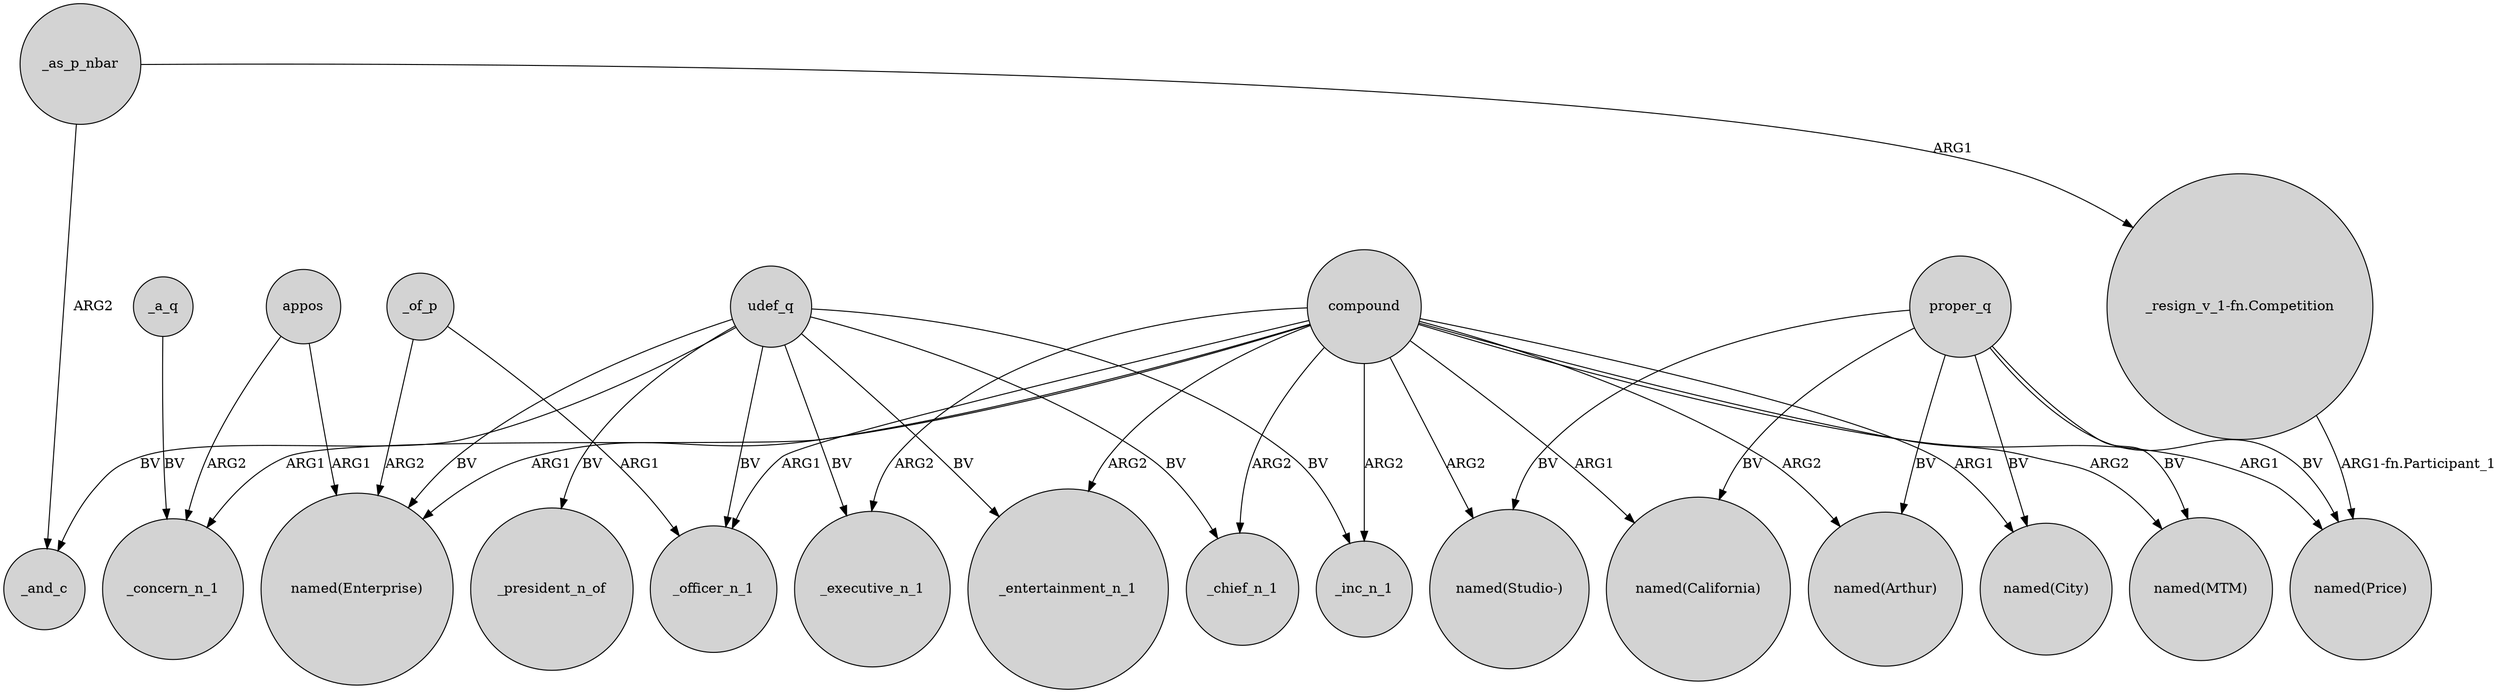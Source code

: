 digraph {
	node [shape=circle style=filled]
	compound -> "named(City)" [label=ARG1]
	compound -> "named(Enterprise)" [label=ARG1]
	compound -> _chief_n_1 [label=ARG2]
	_of_p -> "named(Enterprise)" [label=ARG2]
	"_resign_v_1-fn.Competition" -> "named(Price)" [label="ARG1-fn.Participant_1"]
	udef_q -> _entertainment_n_1 [label=BV]
	udef_q -> _chief_n_1 [label=BV]
	_of_p -> _officer_n_1 [label=ARG1]
	appos -> _concern_n_1 [label=ARG2]
	udef_q -> _and_c [label=BV]
	_as_p_nbar -> "_resign_v_1-fn.Competition" [label=ARG1]
	udef_q -> _inc_n_1 [label=BV]
	udef_q -> _executive_n_1 [label=BV]
	compound -> _inc_n_1 [label=ARG2]
	_a_q -> _concern_n_1 [label=BV]
	compound -> _entertainment_n_1 [label=ARG2]
	proper_q -> "named(Arthur)" [label=BV]
	compound -> _concern_n_1 [label=ARG1]
	compound -> "named(MTM)" [label=ARG2]
	compound -> _officer_n_1 [label=ARG1]
	proper_q -> "named(City)" [label=BV]
	udef_q -> _officer_n_1 [label=BV]
	appos -> "named(Enterprise)" [label=ARG1]
	compound -> "named(Arthur)" [label=ARG2]
	compound -> "named(Studio-)" [label=ARG2]
	compound -> "named(California)" [label=ARG1]
	compound -> "named(Price)" [label=ARG1]
	udef_q -> "named(Enterprise)" [label=BV]
	proper_q -> "named(California)" [label=BV]
	proper_q -> "named(Studio-)" [label=BV]
	udef_q -> _president_n_of [label=BV]
	proper_q -> "named(MTM)" [label=BV]
	compound -> _executive_n_1 [label=ARG2]
	proper_q -> "named(Price)" [label=BV]
	_as_p_nbar -> _and_c [label=ARG2]
}
